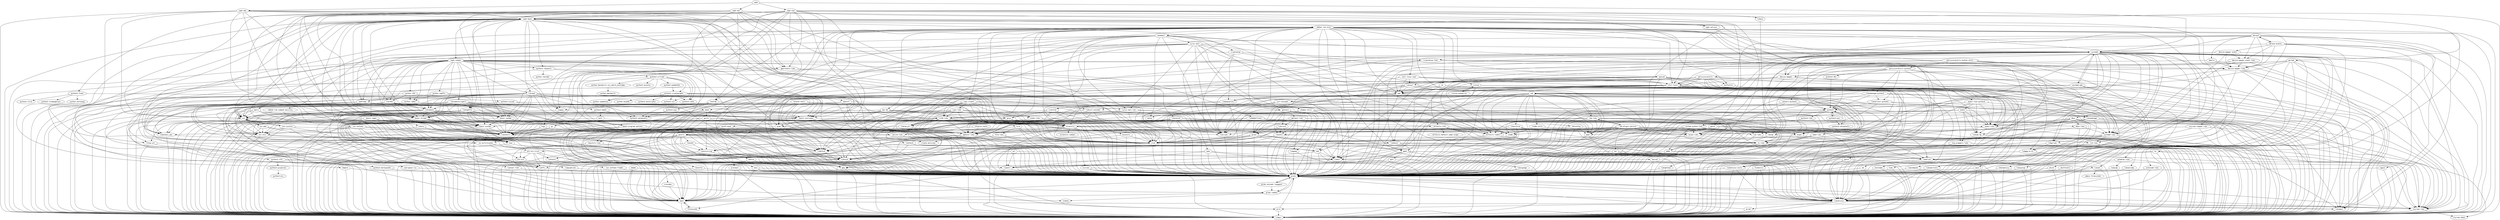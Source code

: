 strict digraph G {
node [fontname=monospace];
  "acl" -> "glibc";
  "acl" -> "libacl";
  "acl" -> "libattr";
  "acl" -> "libgcc";
  "at" -> "glibc";
  "at" -> "libgcc";
  "at" -> "libselinux";
  "at" -> "pam";
  "audit" -> "audit-libs";
  "audit" -> "bash";
  "audit" -> "glibc";
  "audit" -> "krb5-libs";
  "audit" -> "libcap-ng";
  "audit" -> "libgcc";
  "audit-libs" -> "glibc";
  "audit-libs" -> "libcap-ng";
  "audit-libs" -> "libgcc";
  "audit-libs-python3" -> "audit";
  "audit-libs-python3" -> "audit-libs";
  "audit-libs-python3" -> "glibc";
  "audit-libs-python3" -> "libcap-ng";
  "audit-libs-python3" -> "libgcc";
  "audit-libs-python3" -> "python3";
  "audit" -> "tcp_wrappers-libs";
  "avahi-libs" -> "dbus-libs";
  "avahi-libs" -> "glibc";
  "avahi-libs" -> "libgcc";
  "bash" -> "filesystem";
  "bash" -> "glibc";
  "bash" -> "libgcc";
  "bash" -> "ncurses-libs";
  "bcache-tools" -> "bash";
  "bcache-tools" -> "coreutils";
  "bcache-tools" -> "glibc";
  "bcache-tools" -> "libblkid";
  "bcache-tools" -> "libgcc";
  "bcache-tools" -> "libuuid";
  "bcache-tools" -> "python3";
  "bc" -> "glibc";
  "bc" -> "libgcc";
  "bc" -> "ncurses-libs";
  "bc" -> "readline";
  "binutils" -> "glibc";
  "binutils" -> "libgcc";
  "binutils" -> "zlib";
  "boost-iostreams" -> "bzip2-libs";
  "boost-iostreams" -> "glibc";
  "boost-iostreams" -> "libgcc";
  "boost-iostreams" -> "libstdc++";
  "boost-iostreams" -> "zlib";
  "boost-program-options" -> "glibc";
  "boost-program-options" -> "libgcc";
  "boost-program-options" -> "libstdc++";
  "boost-random" -> "boost-system";
  "boost-random" -> "glibc";
  "boost-random" -> "libgcc";
  "boost-random" -> "libstdc++";
  "boost-regex" -> "glibc";
  "boost-regex" -> "libgcc";
  "boost-regex" -> "libicu";
  "boost-regex" -> "libstdc++";
  "boost-system" -> "glibc";
  "boost-system" -> "libgcc";
  "boost-system" -> "libstdc++";
  "boost-thread" -> "boost-system";
  "boost-thread" -> "glibc";
  "boost-thread" -> "libgcc";
  "boost-thread" -> "libstdc++";
  "bzip2-libs" -> "glibc";
  "bzip2-libs" -> "libgcc";
  "ca-certificates" -> "p11-kit";
  "ca-certificates" -> "p11-kit-trust";
  "ceph-base" -> "bash";
  "ceph-base" -> "boost-iostreams";
  "ceph-base" -> "boost-random";
  "ceph-base" -> "boost-system";
  "ceph-base" -> "boost-thread";
  "ceph-base" -> "ceph-common";
  "ceph-base" -> "ceph-selinux";
  "ceph-base" -> "coreutils";
  "ceph-base" -> "cryptsetup";
  "ceph-base" -> "findutils";
  "ceph-base" -> "glibc";
  "ceph-base" -> "grep";
  "ceph-base" -> "hdparm";
  "ceph-base" -> "libatomic_ops";
  "ceph-base" -> "libcephfs1";
  "ceph-base" -> "libgcc";
  "ceph-base" -> "librados2";
  "ceph-base" -> "librbd1";
  "ceph-base" -> "librgw2";
  "ceph-base" -> "libstdc++";
  "ceph-base" -> "lttng-ust";
  "ceph-base" -> "nspr";
  "ceph-base" -> "nss";
  "ceph-base" -> "python2-requests";
  "ceph-base" -> "python2-setuptools";
  "ceph-base" -> "redhat-lsb-core";
  "ceph-base" -> "snappy";
  "ceph-base" -> "util-linux";
  "ceph-base" -> "which";
  "ceph-base" -> "zlib";
  "ceph" -> "ceph-mds";
  "ceph" -> "ceph-mon";
  "ceph" -> "ceph-osd";
  "ceph-common" -> "bash";
  "ceph-common" -> "boost-iostreams";
  "ceph-common" -> "boost-program-options";
  "ceph-common" -> "boost-regex";
  "ceph-common" -> "boost-system";
  "ceph-common" -> "boost-thread";
  "ceph-common" -> "coreutils";
  "ceph-common" -> "glibc";
  "ceph-common" -> "gperftools-libs";
  "ceph-common" -> "keyutils-libs";
  "ceph-common" -> "libbabeltrace";
  "ceph-common" -> "libblkid";
  "ceph-common" -> "libcephfs1";
  "ceph-common" -> "libgcc";
  "ceph-common" -> "librados2";
  "ceph-common" -> "libradosstriper1";
  "ceph-common" -> "librbd1";
  "ceph-common" -> "librgw2";
  "ceph-common" -> "libstdc++";
  "ceph-common" -> "nspr";
  "ceph-common" -> "nss";
  "ceph-common" -> "python2-requests";
  "ceph-common" -> "python-cephfs";
  "ceph-common" -> "python-rados";
  "ceph-common" -> "python-rbd";
  "ceph-common" -> "systemd-libs";
  "ceph-mds" -> "boost-iostreams";
  "ceph-mds" -> "boost-system";
  "ceph-mds" -> "boost-thread";
  "ceph-mds" -> "ceph-base";
  "ceph-mds" -> "glibc";
  "ceph-mds" -> "gperftools-libs";
  "ceph-mds" -> "libgcc";
  "ceph-mds" -> "libstdc++";
  "ceph-mds" -> "nspr";
  "ceph-mds" -> "nss";
  "ceph-mon" -> "boost-iostreams";
  "ceph-mon" -> "boost-random";
  "ceph-mon" -> "boost-system";
  "ceph-mon" -> "boost-thread";
  "ceph-mon" -> "ceph-base";
  "ceph-mon" -> "coreutils";
  "ceph-mon" -> "glibc";
  "ceph-mon" -> "gperftools-libs";
  "ceph-mon" -> "leveldb";
  "ceph-mon" -> "libgcc";
  "ceph-mon" -> "libstdc++";
  "ceph-mon" -> "nspr";
  "ceph-mon" -> "nss";
  "ceph-mon" -> "python2-flask";
  "ceph-mon" -> "snappy";
  "ceph-mon" -> "zlib";
  "ceph-osd" -> "boost-iostreams";
  "ceph-osd" -> "boost-program-options";
  "ceph-osd" -> "boost-random";
  "ceph-osd" -> "boost-system";
  "ceph-osd" -> "boost-thread";
  "ceph-osd" -> "ceph-base";
  "ceph-osd" -> "gdisk";
  "ceph-osd" -> "glibc";
  "ceph-osd" -> "gperftools-libs";
  "ceph-osd" -> "leveldb";
  "ceph-osd" -> "libaio";
  "ceph-osd" -> "libblkid";
  "ceph-osd" -> "libgcc";
  "ceph-osd" -> "libstdc++";
  "ceph-osd" -> "nspr";
  "ceph-osd" -> "nss";
  "ceph-osd" -> "parted";
  "ceph-osd" -> "snappy";
  "ceph-osd" -> "zlib";
  "ceph-selinux" -> "ceph-base";
  "ceph-selinux" -> "libselinux-utils";
  "ceph" -> "systemd";
  "checkpolicy" -> "glibc";
  "checkpolicy" -> "libgcc";
  "chkconfig" -> "glibc";
  "chkconfig" -> "libgcc";
  "chkconfig" -> "libselinux";
  "chkconfig" -> "libsepol";
  "chkconfig" -> "popt";
  "coreutils" -> "coreutils-common";
  "coreutils" -> "glibc";
  "coreutils" -> "gmp";
  "coreutils" -> "libacl";
  "coreutils" -> "libattr";
  "coreutils" -> "libcap";
  "coreutils" -> "libgcc";
  "coreutils" -> "libselinux";
  "coreutils" -> "ncurses";
  "coreutils" -> "openssl-libs";
  "cpio" -> "glibc";
  "cpio" -> "libgcc";
  "cracklib" -> "bash";
  "cracklib" -> "glibc";
  "cracklib" -> "gzip";
  "cracklib" -> "libgcc";
  "cracklib" -> "zlib";
  "cronie" -> "audit-libs";
  "cronie" -> "cronie-noanacron";
  "cronie" -> "glibc";
  "cronie" -> "libgcc";
  "cronie" -> "libselinux";
  "cronie-noanacron" -> "cronie";
  "cronie-noanacron" -> "crontabs";
  "cronie" -> "pam";
  "crontabs" -> "bash";
  "cryptsetup" -> "cryptsetup-libs";
  "cryptsetup" -> "glibc";
  "cryptsetup" -> "libgcc";
  "cryptsetup" -> "libpwquality";
  "cryptsetup-libs" -> "device-mapper-libs";
  "cryptsetup-libs" -> "glibc";
  "cryptsetup-libs" -> "libgcc";
  "cryptsetup-libs" -> "libgcrypt";
  "cryptsetup-libs" -> "libgpg-error";
  "cryptsetup-libs" -> "libuuid";
  "cryptsetup" -> "popt";
  "cups-client" -> "avahi-libs";
  "cups-client" -> "chkconfig";
  "cups-client" -> "cups-libs";
  "cups-client" -> "glibc";
  "cups-client" -> "gnutls";
  "cups-client" -> "krb5-libs";
  "cups-client" -> "libcom_err";
  "cups-client" -> "libcrypt";
  "cups-client" -> "libgcc";
  "cups-client" -> "zlib";
  "cups-libs" -> "avahi-libs";
  "cups-libs" -> "glibc";
  "cups-libs" -> "gnutls";
  "cups-libs" -> "krb5-libs";
  "cups-libs" -> "libcom_err";
  "cups-libs" -> "libcrypt";
  "cups-libs" -> "libgcc";
  "cups-libs" -> "libstdc++";
  "cups-libs" -> "zlib";
  "curl-minimal" -> "glibc";
  "curl-minimal" -> "libcurl-minimal";
  "curl-minimal" -> "libgcc";
  "curl-minimal" -> "openssl-libs";
  "curl-minimal" -> "zlib";
  "cyrus-sasl" -> "cyrus-sasl-lib";
  "cyrus-sasl" -> "glibc";
  "cyrus-sasl" -> "krb5-libs";
  "cyrus-sasl" -> "libcom_err";
  "cyrus-sasl" -> "libcrypt";
  "cyrus-sasl" -> "libdb";
  "cyrus-sasl" -> "libgcc";
  "cyrus-sasl-lib" -> "glibc";
  "cyrus-sasl-lib" -> "krb5-libs";
  "cyrus-sasl-lib" -> "libcom_err";
  "cyrus-sasl-lib" -> "libcrypt";
  "cyrus-sasl-lib" -> "libdb";
  "cyrus-sasl-lib" -> "libgcc";
  "cyrus-sasl" -> "openldap";
  "cyrus-sasl" -> "openssl-libs";
  "cyrus-sasl" -> "pam";
  "cyrus-sasl" -> "shadow-utils";
  "cyrus-sasl" -> "systemd";
  "cyrus-sasl" -> "util-linux";
  "dbus" -> "audit-libs";
  "dbus" -> "dbus-libs";
  "dbus" -> "expat";
  "dbus" -> "glibc";
  "dbus" -> "libcap-ng";
  "dbus" -> "libgcc";
  "dbus" -> "libselinux";
  "dbus-libs" -> "glibc";
  "dbus-libs" -> "libgcc";
  "dbus-libs" -> "systemd-libs";
  "dbus" -> "systemd-libs";
  "device-mapper" -> "bash";
  "device-mapper" -> "device-mapper-libs";
  "device-mapper-event" -> "device-mapper";
  "device-mapper-event" -> "device-mapper-event-libs";
  "device-mapper-event" -> "device-mapper-libs";
  "device-mapper-event" -> "glibc";
  "device-mapper-event" -> "libgcc";
  "device-mapper-event-libs" -> "device-mapper-libs";
  "device-mapper-event-libs" -> "glibc";
  "device-mapper-event-libs" -> "libgcc";
  "device-mapper-event-libs" -> "systemd-libs";
  "device-mapper-event" -> "systemd-libs";
  "device-mapper" -> "glibc";
  "device-mapper" -> "libgcc";
  "device-mapper-libs" -> "device-mapper";
  "device-mapper-libs" -> "glibc";
  "device-mapper-libs" -> "libgcc";
  "device-mapper-libs" -> "libselinux";
  "device-mapper-libs" -> "libsepol";
  "device-mapper-libs" -> "systemd-libs";
  "device-mapper" -> "systemd";
  "device-mapper" -> "systemd-libs";
  "device-mapper" -> "util-linux";
  "diffutils" -> "glibc";
  "diffutils" -> "libgcc";
  "dmraid" -> "bash";
  "dmraid" -> "device-mapper";
  "dmraid" -> "device-mapper-event-libs";
  "dmraid" -> "device-mapper-libs";
  "dmraid" -> "dmraid-events";
  "dmraid-events" -> "device-mapper-event";
  "dmraid-events" -> "device-mapper-event-libs";
  "dmraid-events" -> "device-mapper-libs";
  "dmraid-events" -> "dmraid";
  "dmraid-events" -> "glibc";
  "dmraid-events" -> "libgcc";
  "dmraid-events" -> "libselinux";
  "dmraid-events" -> "libsepol";
  "dmraid-events" -> "sgpio";
  "dmraid" -> "glibc";
  "dmraid" -> "kpartx";
  "dmraid" -> "libgcc";
  "dmraid" -> "libselinux";
  "dmraid" -> "libsepol";
  "dmraid" -> "systemd";
  "dosfstools" -> "glibc";
  "dosfstools" -> "libgcc";
  "ed" -> "glibc";
  "ed" -> "libgcc";
  "elfutils-libelf" -> "glibc";
  "elfutils-libelf" -> "libgcc";
  "elfutils-libelf" -> "zlib";
  "elfutils-libs" -> "bzip2-libs";
  "elfutils-libs" -> "elfutils-default-yama-scope";
  "elfutils-libs" -> "elfutils-libelf";
  "elfutils-libs" -> "glibc";
  "elfutils-libs" -> "libgcc";
  "elfutils-libs" -> "xz-libs";
  "elfutils-libs" -> "zlib";
  "expat" -> "glibc";
  "expat" -> "libgcc";
  "fcgi" -> "glibc";
  "fcgi" -> "libgcc";
  "fcgi" -> "libstdc++";
  "file" -> "file-libs";
  "file" -> "glibc";
  "file" -> "libgcc";
  "file-libs" -> "glibc";
  "file-libs" -> "libgcc";
  "file-libs" -> "zlib";
  "filesystem" -> "bash";
  "file" -> "zlib";
  "findutils" -> "glibc";
  "findutils" -> "libgcc";
  "findutils" -> "libselinux";
  "gawk" -> "filesystem";
  "gawk" -> "glibc";
  "gawk" -> "gmp";
  "gawk" -> "libgcc";
  "gawk" -> "libsigsegv";
  "gawk" -> "mpfr";
  "gawk" -> "readline";
  "gc" -> "glibc";
  "gc" -> "libatomic_ops";
  "gc" -> "libgcc";
  "gc" -> "libstdc++";
  "gdbm" -> "glibc";
  "gdbm" -> "libgcc";
  "gdbm" -> "ncurses-libs";
  "gdbm" -> "readline";
  "gdisk" -> "glibc";
  "gdisk" -> "libgcc";
  "gdisk" -> "libstdc++";
  "gdisk" -> "libuuid";
  "gdisk" -> "ncurses-libs";
  "gdisk" -> "popt";
  "gettext" -> "gettext-libs";
  "gettext" -> "glib2";
  "gettext" -> "glibc";
  "gettext" -> "libcroco";
  "gettext" -> "libgcc";
  "gettext" -> "libgomp";
  "gettext-libs" -> "glib2";
  "gettext-libs" -> "glibc";
  "gettext-libs" -> "libcroco";
  "gettext-libs" -> "libgcc";
  "gettext-libs" -> "libgomp";
  "gettext-libs" -> "libstdc++";
  "gettext-libs" -> "libunistring";
  "gettext-libs" -> "libxml2";
  "gettext-libs" -> "ncurses-libs";
  "gettext" -> "libunistring";
  "gettext" -> "libxml2";
  "gettext" -> "ncurses-libs";
  "glib2" -> "bash";
  "glib2" -> "glibc";
  "glib2" -> "libffi";
  "glib2" -> "libgcc";
  "glib2" -> "libmount";
  "glib2" -> "libselinux";
  "glib2" -> "pcre";
  "glib2" -> "zlib";
  "glibc-common" -> "bash";
  "glibc-common" -> "glibc";
  "glibc-common" -> "libselinux";
  "glibc-common" -> "tzdata";
  "glibc" -> "glibc-common";
  "glibc" -> "glibc-minimal-langpack";
  "glibc-minimal-langpack" -> "glibc";
  "glibc-minimal-langpack" -> "glibc-common";
  "gmp" -> "glibc";
  "gmp" -> "libgcc";
  "gnutls" -> "crypto-policies";
  "gnutls" -> "glibc";
  "gnutls" -> "gmp";
  "gnutls" -> "libgcc";
  "gnutls" -> "libidn2";
  "gnutls" -> "libtasn1";
  "gnutls" -> "libunistring";
  "gnutls" -> "nettle";
  "gnutls" -> "p11-kit";
  "gnutls" -> "p11-kit-trust";
  "gnutls" -> "zlib";
  "gperftools-libs" -> "glibc";
  "gperftools-libs" -> "libgcc";
  "gperftools-libs" -> "libstdc++";
  "gperftools-libs" -> "libunwind";
  "grep" -> "glibc";
  "grep" -> "libgcc";
  "grep" -> "pcre";
  "groff-base" -> "bash";
  "groff-base" -> "glibc";
  "groff-base" -> "libgcc";
  "groff-base" -> "libstdc++";
  "groff-base" -> "sed";
  "guile" -> "coreutils";
  "guile" -> "gc";
  "guile" -> "glibc";
  "guile" -> "gmp";
  "guile" -> "libcrypt";
  "guile" -> "libffi";
  "guile" -> "libgcc";
  "guile" -> "libtool-ltdl";
  "guile" -> "libunistring";
  "guile" -> "ncurses-libs";
  "guile" -> "readline";
  "gzip" -> "coreutils";
  "gzip" -> "glibc";
  "gzip" -> "libgcc";
  "hdparm" -> "glibc";
  "hdparm" -> "libgcc";
  "hesiod" -> "glibc";
  "hesiod" -> "libgcc";
  "hesiod" -> "libidn";
  "hfsplus-tools" -> "glibc";
  "hfsplus-tools" -> "libgcc";
  "hfsplus-tools" -> "openssl-libs";
  "hostname" -> "glibc";
  "hostname" -> "libgcc";
  "iptables-libs" -> "glibc";
  "iptables-libs" -> "libgcc";
  "iptables-libs" -> "libpcap";
  "keyutils-libs" -> "glibc";
  "keyutils-libs" -> "libgcc";
  "kmod-libs" -> "glibc";
  "kmod-libs" -> "libgcc";
  "kmod-libs" -> "xz-libs";
  "kmod-libs" -> "zlib";
  "kpartx" -> "device-mapper-libs";
  "kpartx" -> "glibc";
  "kpartx" -> "libgcc";
  "krb5-libs" -> "bash";
  "krb5-libs" -> "coreutils";
  "krb5-libs" -> "crypto-policies";
  "krb5-libs" -> "gawk";
  "krb5-libs" -> "glibc";
  "krb5-libs" -> "grep";
  "krb5-libs" -> "keyutils-libs";
  "krb5-libs" -> "libcom_err";
  "krb5-libs" -> "libgcc";
  "krb5-libs" -> "libselinux";
  "krb5-libs" -> "libverto";
  "krb5-libs" -> "openssl-libs";
  "krb5-libs" -> "sed";
  "less" -> "bash";
  "less" -> "glibc";
  "less" -> "libgcc";
  "less" -> "ncurses-libs";
  "leveldb" -> "glibc";
  "leveldb" -> "libgcc";
  "leveldb" -> "libstdc++";
  "leveldb" -> "python2-pip";
  "leveldb" -> "python2-setuptools";
  "leveldb" -> "snappy";
  "libacl" -> "glibc";
  "libacl" -> "libattr";
  "libacl" -> "libgcc";
  "libaio" -> "glibc";
  "libarchive" -> "bzip2-libs";
  "libarchive" -> "glibc";
  "libarchive" -> "libacl";
  "libarchive" -> "libgcc";
  "libarchive" -> "libxml2";
  "libarchive" -> "lz4-libs";
  "libarchive" -> "openssl-libs";
  "libarchive" -> "xz-libs";
  "libarchive" -> "zlib";
  "libatomic_ops" -> "glibc";
  "libatomic_ops" -> "libgcc";
  "libattr" -> "glibc";
  "libattr" -> "libgcc";
  "libbabeltrace" -> "elfutils-libelf";
  "libbabeltrace" -> "elfutils-libs";
  "libbabeltrace" -> "glib2";
  "libbabeltrace" -> "glibc";
  "libbabeltrace" -> "libgcc";
  "libbabeltrace" -> "libuuid";
  "libbabeltrace" -> "popt";
  "libblkid" -> "glibc";
  "libblkid" -> "libgcc";
  "libblkid" -> "libuuid";
  "libcap" -> "glibc";
  "libcap" -> "libgcc";
  "libcap-ng" -> "glibc";
  "libcap-ng" -> "libgcc";
  "libcephfs1" -> "boost-iostreams";
  "libcephfs1" -> "boost-random";
  "libcephfs1" -> "boost-system";
  "libcephfs1" -> "boost-thread";
  "libcephfs1" -> "glibc";
  "libcephfs1" -> "libatomic_ops";
  "libcephfs1" -> "libblkid";
  "libcephfs1" -> "libgcc";
  "libcephfs1" -> "libstdc++";
  "libcephfs1" -> "libuuid";
  "libcephfs1" -> "nspr";
  "libcephfs1" -> "nss";
  "libcephfs1" -> "nss-util";
  "libcgroup" -> "glibc";
  "libcgroup" -> "libgcc";
  "libcom_err" -> "glibc";
  "libcom_err" -> "libgcc";
  "libcroco" -> "glib2";
  "libcroco" -> "glibc";
  "libcroco" -> "libgcc";
  "libcroco" -> "libxml2";
  "libcrypt" -> "glibc";
  "libcurl-minimal" -> "glibc";
  "libcurl-minimal" -> "krb5-libs";
  "libcurl-minimal" -> "libcom_err";
  "libcurl-minimal" -> "libgcc";
  "libcurl-minimal" -> "libnghttp2";
  "libcurl-minimal" -> "openssl-libs";
  "libcurl-minimal" -> "zlib";
  "libdb" -> "glibc";
  "libdb" -> "libgcc";
  "libdb-utils" -> "glibc";
  "libdb-utils" -> "libdb";
  "libdb-utils" -> "libgcc";
  "libfdisk" -> "glibc";
  "libfdisk" -> "libblkid";
  "libfdisk" -> "libgcc";
  "libfdisk" -> "libuuid";
  "libffi" -> "glibc";
  "libffi" -> "libgcc";
  "libgcrypt" -> "glibc";
  "libgcrypt" -> "libgcc";
  "libgcrypt" -> "libgpg-error";
  "libgomp" -> "glibc";
  "libgomp" -> "libgcc";
  "libgpg-error" -> "glibc";
  "libgpg-error" -> "libgcc";
  "libicu" -> "glibc";
  "libicu" -> "libgcc";
  "libicu" -> "libstdc++";
  "libidn2" -> "glibc";
  "libidn2" -> "libgcc";
  "libidn2" -> "libunistring";
  "libidn" -> "emacs-filesystem";
  "libidn" -> "glibc";
  "libidn" -> "libgcc";
  "libmount" -> "glibc";
  "libmount" -> "libblkid";
  "libmount" -> "libgcc";
  "libmount" -> "libselinux";
  "libmount" -> "libuuid";
  "libnghttp2" -> "glibc";
  "libnghttp2" -> "libgcc";
  "libpcap" -> "glibc";
  "libpcap" -> "libgcc";
  "libpipeline" -> "glibc";
  "libpipeline" -> "libgcc";
  "libpwquality" -> "cracklib";
  "libpwquality" -> "glibc";
  "libpwquality" -> "libgcc";
  "libpwquality" -> "pam";
  "librados2" -> "boost-iostreams";
  "librados2" -> "boost-random";
  "librados2" -> "boost-system";
  "librados2" -> "boost-thread";
  "librados2" -> "glibc";
  "librados2" -> "libatomic_ops";
  "librados2" -> "libblkid";
  "librados2" -> "libgcc";
  "librados2" -> "libstdc++";
  "librados2" -> "libuuid";
  "librados2" -> "lttng-ust";
  "librados2" -> "nspr";
  "librados2" -> "nss";
  "librados2" -> "nss-util";
  "libradosstriper1" -> "boost-iostreams";
  "libradosstriper1" -> "boost-random";
  "libradosstriper1" -> "boost-system";
  "libradosstriper1" -> "boost-thread";
  "libradosstriper1" -> "glibc";
  "libradosstriper1" -> "libatomic_ops";
  "libradosstriper1" -> "libblkid";
  "libradosstriper1" -> "libgcc";
  "libradosstriper1" -> "librados2";
  "libradosstriper1" -> "libstdc++";
  "libradosstriper1" -> "libuuid";
  "libradosstriper1" -> "nspr";
  "libradosstriper1" -> "nss";
  "libradosstriper1" -> "nss-util";
  "librbd1" -> "boost-iostreams";
  "librbd1" -> "boost-random";
  "librbd1" -> "boost-system";
  "librbd1" -> "boost-thread";
  "librbd1" -> "glibc";
  "librbd1" -> "libatomic_ops";
  "librbd1" -> "libblkid";
  "librbd1" -> "libgcc";
  "librbd1" -> "librados2";
  "librbd1" -> "libstdc++";
  "librbd1" -> "libuuid";
  "librbd1" -> "lttng-ust";
  "librbd1" -> "nspr";
  "librbd1" -> "nss";
  "librbd1" -> "nss-util";
  "librgw2" -> "boost-iostreams";
  "librgw2" -> "boost-random";
  "librgw2" -> "boost-system";
  "librgw2" -> "boost-thread";
  "librgw2" -> "coreutils";
  "librgw2" -> "expat";
  "librgw2" -> "fcgi";
  "librgw2" -> "glibc";
  "librgw2" -> "libacl";
  "librgw2" -> "libatomic_ops";
  "librgw2" -> "libblkid";
  "librgw2" -> "libcurl-minimal";
  "librgw2" -> "libgcc";
  "librgw2" -> "librados2";
  "librgw2" -> "libselinux";
  "librgw2" -> "libstdc++";
  "librgw2" -> "libuuid";
  "librgw2" -> "nspr";
  "librgw2" -> "nss";
  "librgw2" -> "nss-util";
  "librgw2" -> "openldap";
  "librgw2" -> "popt";
  "libseccomp" -> "glibc";
  "libseccomp" -> "libgcc";
  "libselinux" -> "glibc";
  "libselinux" -> "libgcc";
  "libselinux" -> "libsepol";
  "libselinux" -> "pcre";
  "libselinux" -> "pcre2";
  "libselinux-python3" -> "glibc";
  "libselinux-python3" -> "libgcc";
  "libselinux-python3" -> "libselinux";
  "libselinux-python3" -> "python3";
  "libselinux-python3" -> "system-python-libs";
  "libselinux-utils" -> "glibc";
  "libselinux-utils" -> "libgcc";
  "libselinux-utils" -> "libselinux";
  "libsemanage" -> "audit-libs";
  "libsemanage" -> "bzip2-libs";
  "libsemanage" -> "glibc";
  "libsemanage" -> "libgcc";
  "libsemanage" -> "libselinux";
  "libsemanage" -> "libsepol";
  "libsemanage-python3" -> "glibc";
  "libsemanage-python3" -> "libgcc";
  "libsemanage-python3" -> "libselinux-python3";
  "libsemanage-python3" -> "libsemanage";
  "libsemanage-python3" -> "python3";
  "libsemanage-python3" -> "system-python-libs";
  "libsepol" -> "glibc";
  "libsepol" -> "libgcc";
  "libsigsegv" -> "glibc";
  "libsigsegv" -> "libgcc";
  "libsmartcols" -> "glibc";
  "libsmartcols" -> "libgcc";
  "libstdc++" -> "glibc";
  "libstdc++" -> "libgcc";
  "libtasn1" -> "glibc";
  "libtasn1" -> "libgcc";
  "libtool-ltdl" -> "glibc";
  "libtool-ltdl" -> "libgcc";
  "libunistring" -> "glibc";
  "libunistring" -> "libgcc";
  "libunwind" -> "bash";
  "libunwind" -> "bzip2-libs";
  "libunwind" -> "coreutils";
  "libunwind" -> "expat";
  "libunwind" -> "gdbm";
  "libunwind" -> "glibc";
  "libunwind" -> "libcrypt";
  "libunwind" -> "libdb";
  "libunwind" -> "libffi";
  "libunwind" -> "libgcc";
  "libunwind" -> "ncurses-libs";
  "libunwind" -> "openssl-libs";
  "libunwind" -> "readline";
  "libunwind" -> "sqlite-libs";
  "libunwind" -> "zlib";
  "libuser" -> "glib2";
  "libuser" -> "glibc";
  "libuser" -> "libcrypt";
  "libuser" -> "libgcc";
  "libuser" -> "libselinux";
  "libuser" -> "openldap";
  "libuser" -> "pam";
  "libuser" -> "popt";
  "libutempter" -> "glibc";
  "libutempter" -> "libgcc";
  "libuuid" -> "glibc";
  "libuuid" -> "libgcc";
  "libverto" -> "glibc";
  "libverto" -> "libgcc";
  "libxml2" -> "glibc";
  "libxml2" -> "libgcc";
  "libxml2" -> "xz-libs";
  "libxml2" -> "zlib";
  "lttng-ust" -> "glibc";
  "lttng-ust" -> "libgcc";
  "lttng-ust" -> "userspace-rcu";
  "lua-libs" -> "glibc";
  "lua-libs" -> "libgcc";
  "lz4-libs" -> "glibc";
  "lz4-libs" -> "libgcc";
  "mailx" -> "bash";
  "mailx" -> "glibc";
  "mailx" -> "krb5-libs";
  "mailx" -> "libgcc";
  "mailx" -> "nspr";
  "mailx" -> "nss";
  "make" -> "gc";
  "make" -> "glibc";
  "make" -> "guile";
  "make" -> "libgcc";
  "man-db" -> "coreutils";
  "man-db" -> "gdbm";
  "man-db" -> "glibc";
  "man-db" -> "grep";
  "man-db" -> "groff-base";
  "man-db" -> "gzip";
  "man-db" -> "less";
  "man-db" -> "libgcc";
  "man-db" -> "libpipeline";
  "man-db" -> "zlib";
  "mdadm" -> "bash";
  "mdadm" -> "glibc";
  "mdadm" -> "libgcc";
  "mpfr" -> "glibc";
  "mpfr" -> "gmp";
  "mpfr" -> "libgcc";
  "ncurses-compat-libs" -> "glibc";
  "ncurses-compat-libs" -> "libgcc";
  "ncurses-compat-libs" -> "libstdc++";
  "ncurses-compat-libs" -> "ncurses-base";
  "ncurses" -> "glibc";
  "ncurses" -> "libgcc";
  "ncurses-libs" -> "glibc";
  "ncurses-libs" -> "libgcc";
  "ncurses-libs" -> "ncurses-base";
  "ncurses" -> "ncurses-libs";
  "nettle" -> "glibc";
  "nettle" -> "gmp";
  "nettle" -> "libgcc";
  "nspr" -> "glibc";
  "nspr" -> "libgcc";
  "nss" -> "glibc";
  "nss" -> "libgcc";
  "nss" -> "nspr";
  "nss" -> "nss-pem";
  "nss" -> "nss-softokn";
  "nss" -> "nss-sysinit";
  "nss" -> "nss-util";
  "nss-pem" -> "glibc";
  "nss-pem" -> "libgcc";
  "nss-pem" -> "nspr";
  "nss-pem" -> "nss";
  "nss-pem" -> "nss-util";
  "nss-softokn-freebl" -> "bash";
  "nss-softokn-freebl" -> "glibc";
  "nss-softokn-freebl" -> "libgcc";
  "nss-softokn" -> "glibc";
  "nss-softokn" -> "libgcc";
  "nss-softokn" -> "nspr";
  "nss-softokn" -> "nss-softokn-freebl";
  "nss-softokn" -> "nss-util";
  "nss-softokn" -> "sqlite-libs";
  "nss-sysinit" -> "bash";
  "nss-sysinit" -> "glibc";
  "nss-sysinit" -> "libgcc";
  "nss-sysinit" -> "nspr";
  "nss-sysinit" -> "nss";
  "nss-sysinit" -> "nss-util";
  "nss-util" -> "glibc";
  "nss-util" -> "libgcc";
  "nss-util" -> "nspr";
  "nss" -> "zlib";
  "openldap" -> "cyrus-sasl-lib";
  "openldap" -> "glibc";
  "openldap" -> "libgcc";
  "openldap" -> "nspr";
  "openldap" -> "nss";
  "openldap" -> "nss-util";
  "openssl" -> "bash";
  "openssl" -> "coreutils";
  "openssl" -> "glibc";
  "openssl" -> "libgcc";
  "openssl-libs" -> "ca-certificates";
  "openssl-libs" -> "crypto-policies";
  "openssl-libs" -> "glibc";
  "openssl-libs" -> "libgcc";
  "openssl-libs" -> "zlib";
  "openssl" -> "make";
  "openssl" -> "openssl-libs";
  "openssl" -> "zlib";
  "p11-kit" -> "glibc";
  "p11-kit" -> "libffi";
  "p11-kit" -> "libgcc";
  "p11-kit-trust" -> "bash";
  "p11-kit-trust" -> "glibc";
  "p11-kit-trust" -> "libffi";
  "p11-kit-trust" -> "libgcc";
  "p11-kit-trust" -> "libtasn1";
  "p11-kit-trust" -> "p11-kit";
  "pam" -> "audit-libs";
  "pam" -> "cracklib";
  "pam" -> "glibc";
  "pam" -> "libcrypt";
  "pam" -> "libdb";
  "pam" -> "libgcc";
  "pam" -> "libpwquality";
  "pam" -> "libselinux";
  "parted" -> "device-mapper-libs";
  "parted" -> "glibc";
  "parted" -> "libblkid";
  "parted" -> "libgcc";
  "parted" -> "libselinux";
  "parted" -> "libsepol";
  "parted" -> "libuuid";
  "parted" -> "ncurses-libs";
  "parted" -> "readline";
  "passwd" -> "audit-libs";
  "passwd" -> "glib2";
  "passwd" -> "glibc";
  "passwd" -> "libgcc";
  "passwd" -> "libselinux";
  "passwd" -> "libuser";
  "passwd" -> "ncurses-libs";
  "passwd" -> "pam";
  "passwd" -> "popt";
  "passwd" -> "systemd-libs";
  "patch" -> "glibc";
  "patch" -> "libattr";
  "patch" -> "libgcc";
  "patch" -> "libselinux";
  "pcre2" -> "glibc";
  "pcre2" -> "libgcc";
  "pcre" -> "glibc";
  "pcre" -> "libgcc";
  "policycoreutils" -> "audit-libs";
  "policycoreutils" -> "bash";
  "policycoreutils" -> "coreutils";
  "policycoreutils" -> "diffutils";
  "policycoreutils" -> "gawk";
  "policycoreutils" -> "glibc";
  "policycoreutils" -> "grep";
  "policycoreutils" -> "libgcc";
  "policycoreutils" -> "libselinux";
  "policycoreutils" -> "libselinux-utils";
  "policycoreutils" -> "libsemanage";
  "policycoreutils" -> "libsepol";
  "policycoreutils-python3" -> "audit-libs-python3";
  "policycoreutils-python3" -> "checkpolicy";
  "policycoreutils-python3" -> "libcgroup";
  "policycoreutils-python3" -> "libselinux-python3";
  "policycoreutils-python3" -> "libsemanage-python3";
  "policycoreutils-python3" -> "policycoreutils";
  "policycoreutils-python3" -> "python3";
  "policycoreutils-python3" -> "python3-IPy";
  "policycoreutils-python3" -> "setools-python3";
  "policycoreutils-python-utils" -> "glibc";
  "policycoreutils-python-utils" -> "libgcc";
  "policycoreutils-python-utils" -> "libselinux";
  "policycoreutils-python-utils" -> "libsepol";
  "policycoreutils-python-utils" -> "policycoreutils-python3";
  "policycoreutils-python-utils" -> "python3";
  "policycoreutils" -> "rpm";
  "policycoreutils" -> "sed";
  "policycoreutils" -> "util-linux";
  "popt" -> "glibc";
  "popt" -> "libgcc";
  "procmail" -> "bash";
  "procmail" -> "glibc";
  "procmail" -> "libgcc";
  "python2-babel" -> "python2-setuptools";
  "python2-babel" -> "pytz";
  "python2-cffi" -> "glibc";
  "python2-cffi" -> "libffi";
  "python2-cffi" -> "libgcc";
  "python2-cffi" -> "python2-pycparser";
  "python2-cryptography" -> "glibc";
  "python2-cryptography" -> "libgcc";
  "python2-cryptography" -> "openssl";
  "python2-cryptography" -> "openssl-libs";
  "python2-cryptography" -> "python2-asn1crypto";
  "python2-cryptography" -> "python2-cffi";
  "python2-cryptography" -> "python2-idna";
  "python2-cryptography" -> "python2-six";
  "python2-cryptography" -> "python-enum34";
  "python2-cryptography" -> "python-ipaddress";
  "python2-flask" -> "python2-click";
  "python2-flask" -> "python2-itsdangerous";
  "python2-flask" -> "python2-jinja2";
  "python2-flask" -> "python-werkzeug";
  "python2-jinja2" -> "python2-babel";
  "python2-jinja2" -> "python2-markupsafe";
  "python2-jinja2" -> "python2-setuptools";
  "python2-markupsafe" -> "glibc";
  "python2-markupsafe" -> "libgcc";
  "python2-pip" -> "python2-setuptools";
  "python2-pycparser" -> "python2-ply";
  "python2-pyOpenSSL" -> "python2-cryptography";
  "python2-requests" -> "ca-certificates";
  "python2-requests" -> "python2-idna";
  "python2-requests" -> "python2-urllib3";
  "python2-requests" -> "python-chardet";
  "python2-urllib3" -> "ca-certificates";
  "python2-urllib3" -> "python2-cryptography";
  "python2-urllib3" -> "python2-idna";
  "python2-urllib3" -> "python2-pyOpenSSL";
  "python2-urllib3" -> "python2-pysocks";
  "python2-urllib3" -> "python2-six";
  "python2-urllib3" -> "python-backports-ssl_match_hostname";
  "python2-urllib3" -> "python-ipaddress";
  "python3" -> "glibc";
  "python3-IPy" -> "python3";
  "python3" -> "libgcc";
  "python3-libs" -> "expat";
  "python3-libs" -> "system-python-libs";
  "python3-pip" -> "python3";
  "python3-pip" -> "python3-setuptools";
  "python3" -> "python3-libs";
  "python3" -> "python3-pip";
  "python3" -> "python3-setuptools";
  "python3-setuptools" -> "python3";
  "python3" -> "system-python-libs";
  "python-backports-ssl_match_hostname" -> "python-backports";
  "python-cephfs" -> "glibc";
  "python-cephfs" -> "libcephfs1";
  "python-cephfs" -> "libgcc";
  "python-cephfs" -> "python-rados";
  "python-rados" -> "glibc";
  "python-rados" -> "libgcc";
  "python-rados" -> "librados2";
  "python-rbd" -> "glibc";
  "python-rbd" -> "libgcc";
  "python-rbd" -> "librbd1";
  "python-rbd" -> "python-rados";
  "pytz" -> "coreutils";
  "pytz" -> "tzdata";
  "qrencode-libs" -> "glibc";
  "qrencode-libs" -> "libgcc";
  "readline" -> "glibc";
  "readline" -> "libgcc";
  "readline" -> "ncurses-libs";
  "redhat-lsb-core" -> "at";
  "redhat-lsb-core" -> "bash";
  "redhat-lsb-core" -> "bc";
  "redhat-lsb-core" -> "binutils";
  "redhat-lsb-core" -> "coreutils";
  "redhat-lsb-core" -> "cpio";
  "redhat-lsb-core" -> "cronie";
  "redhat-lsb-core" -> "cups-client";
  "redhat-lsb-core" -> "diffutils";
  "redhat-lsb-core" -> "ed";
  "redhat-lsb-core" -> "file";
  "redhat-lsb-core" -> "findutils";
  "redhat-lsb-core" -> "gawk";
  "redhat-lsb-core" -> "gettext";
  "redhat-lsb-core" -> "glibc";
  "redhat-lsb-core" -> "glibc-common";
  "redhat-lsb-core" -> "grep";
  "redhat-lsb-core" -> "gzip";
  "redhat-lsb-core" -> "hostname";
  "redhat-lsb-core" -> "libblkid";
  "redhat-lsb-core" -> "libgcc";
  "redhat-lsb-core" -> "libuuid";
  "redhat-lsb-core" -> "mailx";
  "redhat-lsb-core" -> "make";
  "redhat-lsb-core" -> "man-db";
  "redhat-lsb-core" -> "ncurses-compat-libs";
  "redhat-lsb-core" -> "pam";
  "redhat-lsb-core" -> "passwd";
  "redhat-lsb-core" -> "patch";
  "redhat-lsb-core" -> "readline";
  "redhat-lsb-core" -> "redhat-lsb-submod-security";
  "redhat-lsb-core" -> "sed";
  "redhat-lsb-core" -> "sendmail";
  "redhat-lsb-core" -> "shadow-utils";
  "redhat-lsb-core" -> "spax";
  "redhat-lsb-core" -> "systemd";
  "redhat-lsb-core" -> "tar";
  "redhat-lsb-core" -> "time";
  "redhat-lsb-core" -> "util-linux";
  "redhat-lsb-core" -> "util-linux-user";
  "redhat-lsb-core" -> "zlib";
  "redhat-lsb-submod-security" -> "nspr";
  "redhat-lsb-submod-security" -> "nss";
  "rpm" -> "bash";
  "rpm" -> "bzip2-libs";
  "rpm" -> "coreutils";
  "rpm" -> "curl-minimal";
  "rpm" -> "elfutils-libelf";
  "rpm" -> "glibc";
  "rpm" -> "libacl";
  "rpm" -> "libarchive";
  "rpm" -> "libcap";
  "rpm" -> "libdb";
  "rpm" -> "libdb-utils";
  "rpm" -> "libgcc";
  "rpm-libs" -> "bzip2-libs";
  "rpm-libs" -> "elfutils-libelf";
  "rpm-libs" -> "glibc";
  "rpm-libs" -> "libacl";
  "rpm-libs" -> "libcap";
  "rpm-libs" -> "libdb";
  "rpm-libs" -> "libgcc";
  "rpm-libs" -> "lua-libs";
  "rpm-libs" -> "openssl-libs";
  "rpm-libs" -> "popt";
  "rpm-libs" -> "rpm";
  "rpm-libs" -> "rpm-plugin-selinux";
  "rpm-libs" -> "xz-libs";
  "rpm-libs" -> "zlib";
  "rpm" -> "lua-libs";
  "rpm" -> "openssl-libs";
  "rpm-plugin-selinux" -> "bzip2-libs";
  "rpm-plugin-selinux" -> "elfutils-libelf";
  "rpm-plugin-selinux" -> "glibc";
  "rpm-plugin-selinux" -> "libacl";
  "rpm-plugin-selinux" -> "libcap";
  "rpm-plugin-selinux" -> "libdb";
  "rpm-plugin-selinux" -> "libgcc";
  "rpm-plugin-selinux" -> "libselinux";
  "rpm-plugin-selinux" -> "lua-libs";
  "rpm-plugin-selinux" -> "openssl-libs";
  "rpm-plugin-selinux" -> "popt";
  "rpm-plugin-selinux" -> "rpm-libs";
  "rpm-plugin-selinux" -> "xz-libs";
  "rpm-plugin-selinux" -> "zlib";
  "rpm" -> "popt";
  "rpm" -> "rpm-libs";
  "rpm" -> "xz-libs";
  "rpm" -> "zlib";
  "sed" -> "glibc";
  "sed" -> "libacl";
  "sed" -> "libgcc";
  "sed" -> "libselinux";
  "sendmail" -> "bash";
  "sendmail" -> "cyrus-sasl";
  "sendmail" -> "cyrus-sasl-lib";
  "sendmail" -> "glibc";
  "sendmail" -> "hesiod";
  "sendmail" -> "libcrypt";
  "sendmail" -> "libdb";
  "sendmail" -> "libgcc";
  "sendmail" -> "openldap";
  "sendmail" -> "openssl-libs";
  "sendmail" -> "procmail";
  "sendmail" -> "setup";
  "sendmail" -> "tcp_wrappers-libs";
  "setools-python3" -> "glibc";
  "setools-python3" -> "libgcc";
  "setools-python3" -> "python3";
  "setools-python3" -> "system-python-libs";
  "sgpio" -> "glibc";
  "sgpio" -> "libgcc";
  "shadow-utils" -> "audit-libs";
  "shadow-utils" -> "glibc";
  "shadow-utils" -> "libacl";
  "shadow-utils" -> "libattr";
  "shadow-utils" -> "libcrypt";
  "shadow-utils" -> "libgcc";
  "shadow-utils" -> "libselinux";
  "shadow-utils" -> "libsemanage";
  "shadow-utils" -> "setup";
  "snappy" -> "glibc";
  "snappy" -> "libgcc";
  "snappy" -> "libstdc++";
  "spax" -> "glibc";
  "spax" -> "libacl";
  "spax" -> "libattr";
  "spax" -> "libgcc";
  "spax" -> "libselinux";
  "sqlite-libs" -> "glibc";
  "sqlite-libs" -> "libgcc";
  "systemd" -> "audit-libs";
  "systemd" -> "bash";
  "systemd" -> "bzip2-libs";
  "systemd" -> "cryptsetup-libs";
  "systemd" -> "dbus";
  "systemd" -> "elfutils-libelf";
  "systemd" -> "elfutils-libs";
  "systemd" -> "glibc";
  "systemd" -> "iptables-libs";
  "systemd" -> "kmod-libs";
  "systemd" -> "libacl";
  "systemd" -> "libblkid";
  "systemd" -> "libcap";
  "systemd" -> "libcrypt";
  "systemd" -> "libgcc";
  "systemd" -> "libgcrypt";
  "systemd" -> "libgpg-error";
  "systemd" -> "libidn";
  "systemd" -> "libmount";
  "systemd" -> "libseccomp";
  "systemd" -> "libselinux";
  "systemd-libs" -> "glibc";
  "systemd-libs" -> "libgcc";
  "systemd-libs" -> "libgcrypt";
  "systemd-libs" -> "libselinux";
  "systemd-libs" -> "lz4-libs";
  "systemd-libs" -> "xz-libs";
  "systemd" -> "lz4-libs";
  "systemd" -> "ncurses-libs";
  "systemd" -> "pam";
  "systemd-pam" -> "glibc";
  "systemd-pam" -> "libgcc";
  "systemd-pam" -> "libselinux";
  "systemd-pam" -> "pam";
  "systemd-pam" -> "systemd";
  "systemd" -> "qrencode-libs";
  "systemd" -> "systemd-libs";
  "systemd" -> "systemd-pam";
  "systemd" -> "util-linux";
  "systemd" -> "xz-libs";
  "systemd" -> "zlib";
  "system-python-libs" -> "bash";
  "system-python-libs" -> "bzip2-libs";
  "system-python-libs" -> "expat";
  "system-python-libs" -> "gdbm";
  "system-python-libs" -> "glibc";
  "system-python-libs" -> "libcrypt";
  "system-python-libs" -> "libffi";
  "system-python-libs" -> "libgcc";
  "system-python-libs" -> "ncurses-libs";
  "system-python-libs" -> "openssl-libs";
  "system-python-libs" -> "readline";
  "system-python-libs" -> "sqlite-libs";
  "system-python-libs" -> "xz-libs";
  "system-python-libs" -> "zlib";
  "tar" -> "glibc";
  "tar" -> "libacl";
  "tar" -> "libgcc";
  "tar" -> "libselinux";
  "tcp_wrappers-libs" -> "glibc";
  "tcp_wrappers-libs" -> "libgcc";
  "time" -> "glibc";
  "time" -> "libgcc";
  "userspace-rcu" -> "glibc";
  "userspace-rcu" -> "libgcc";
  "util-linux" -> "audit-libs";
  "util-linux" -> "glibc";
  "util-linux" -> "libblkid";
  "util-linux" -> "libcap-ng";
  "util-linux" -> "libcrypt";
  "util-linux" -> "libfdisk";
  "util-linux" -> "libgcc";
  "util-linux" -> "libmount";
  "util-linux" -> "libselinux";
  "util-linux" -> "libsmartcols";
  "util-linux" -> "libutempter";
  "util-linux" -> "libuuid";
  "util-linux" -> "ncurses-libs";
  "util-linux" -> "pam";
  "util-linux" -> "systemd-libs";
  "util-linux-user" -> "glibc";
  "util-linux-user" -> "libgcc";
  "util-linux-user" -> "libselinux";
  "util-linux-user" -> "libuser";
  "util-linux-user" -> "pam";
  "util-linux-user" -> "util-linux";
  "util-linux" -> "zlib";
  "which" -> "glibc";
  "which" -> "libgcc";
  "xz-libs" -> "glibc";
  "xz-libs" -> "libgcc";
  "zlib" -> "glibc";
  "zlib" -> "libgcc";
}
